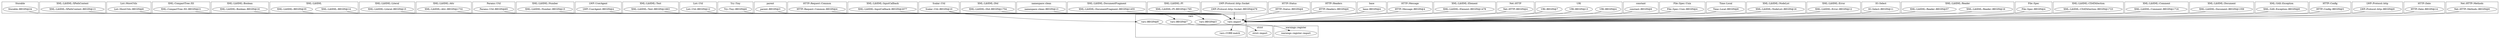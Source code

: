 digraph {
graph [overlap=false]
subgraph cluster_Storable {
	label="Storable";
	"Storable::BEGIN@24";
}
subgraph cluster_XML_LibXML_XPathContext {
	label="XML::LibXML::XPathContext";
	"XML::LibXML::XPathContext::BEGIN@13";
}
subgraph cluster_List_MoreUtils {
	label="List::MoreUtils";
	"List::MoreUtils::BEGIN@8";
}
subgraph cluster_XML_CompactTree_XS {
	label="XML::CompactTree::XS";
	"XML::CompactTree::XS::BEGIN@21";
}
subgraph cluster_vars {
	label="vars";
	"vars::BEGIN@8";
	"vars::BEGIN@3";
	"vars::import";
	"vars::CORE:match";
	"vars::BEGIN@7";
}
subgraph cluster_XML_LibXML_Boolean {
	label="XML::LibXML::Boolean";
	"XML::LibXML::Boolean::BEGIN@16";
}
subgraph cluster_XML_LibXML {
	label="XML::LibXML";
	"XML::LibXML::BEGIN@14";
	"XML::LibXML::BEGIN@35";
}
subgraph cluster_XML_LibXML_Literal {
	label="XML::LibXML::Literal";
	"XML::LibXML::Literal::BEGIN@15";
}
subgraph cluster_XML_LibXML_Attr {
	label="XML::LibXML::Attr";
	"XML::LibXML::Attr::BEGIN@1732";
}
subgraph cluster_Params_Util {
	label="Params::Util";
	"Params::Util::BEGIN@65";
}
subgraph cluster_XML_LibXML_Number {
	label="XML::LibXML::Number";
	"XML::LibXML::Number::BEGIN@15";
}
subgraph cluster_LWP_UserAgent {
	label="LWP::UserAgent";
	"LWP::UserAgent::BEGIN@4";
}
subgraph cluster_XML_LibXML_Text {
	label="XML::LibXML::Text";
	"XML::LibXML::Text::BEGIN@1663";
}
subgraph cluster_List_Util {
	label="List::Util";
	"List::Util::BEGIN@12";
}
subgraph cluster_Try_Tiny {
	label="Try::Tiny";
	"Try::Tiny::BEGIN@6";
}
subgraph cluster_parent {
	label="parent";
	"parent::BEGIN@3";
}
subgraph cluster_HTTP_Request_Common {
	label="HTTP::Request::Common";
	"HTTP::Request::Common::BEGIN@4";
}
subgraph cluster_XML_LibXML_InputCallback {
	label="XML::LibXML::InputCallback";
	"XML::LibXML::InputCallback::BEGIN@2077";
}
subgraph cluster_Scalar_Util {
	label="Scalar::Util";
	"Scalar::Util::BEGIN@10";
}
subgraph cluster_XML_LibXML_Dtd {
	label="XML::LibXML::Dtd";
	"XML::LibXML::Dtd::BEGIN@1754";
}
subgraph cluster_namespace_clean {
	label="namespace::clean";
	"namespace::clean::BEGIN@13";
}
subgraph cluster_XML_LibXML_DocumentFragment {
	label="XML::LibXML::DocumentFragment";
	"XML::LibXML::DocumentFragment::BEGIN@1455";
}
subgraph cluster_warnings_register {
	label="warnings::register";
	"warnings::register::import";
}
subgraph cluster_XML_LibXML_PI {
	label="XML::LibXML::PI";
	"XML::LibXML::PI::BEGIN@1765";
}
subgraph cluster_LWP_Protocol_http_Socket {
	label="LWP::Protocol::http::Socket";
	"LWP::Protocol::http::Socket::BEGIN@479";
}
subgraph cluster_HTTP_Status {
	label="HTTP::Status";
	"HTTP::Status::BEGIN@6";
}
subgraph cluster_HTTP_Headers {
	label="HTTP::Headers";
	"HTTP::Headers::BEGIN@6";
}
subgraph cluster_base {
	label="base";
	"base::BEGIN@4";
}
subgraph cluster_HTTP_Message {
	label="HTTP::Message";
	"HTTP::Message::BEGIN@4";
}
subgraph cluster_strict {
	label="strict";
	"strict::import";
}
subgraph cluster_XML_LibXML_Element {
	label="XML::LibXML::Element";
	"XML::LibXML::Element::BEGIN@1478";
}
subgraph cluster_Net_HTTP {
	label="Net::HTTP";
	"Net::HTTP::BEGIN@4";
}
subgraph cluster_URI {
	label="URI";
	"URI::BEGIN@13";
	"URI::BEGIN@7";
	"URI::BEGIN@4";
}
subgraph cluster_constant {
	label="constant";
	"constant::BEGIN@6";
}
subgraph cluster_File_Spec_Unix {
	label="File::Spec::Unix";
	"File::Spec::Unix::BEGIN@4";
}
subgraph cluster_Time_Local {
	label="Time::Local";
	"Time::Local::BEGIN@8";
}
subgraph cluster_XML_LibXML_NodeList {
	label="XML::LibXML::NodeList";
	"XML::LibXML::NodeList::BEGIN@16";
}
subgraph cluster_XML_LibXML_Error {
	label="XML::LibXML::Error";
	"XML::LibXML::Error::BEGIN@12";
}
subgraph cluster_IO_Select {
	label="IO::Select";
	"IO::Select::BEGIN@11";
}
subgraph cluster_XML_LibXML_Reader {
	label="XML::LibXML::Reader";
	"XML::LibXML::Reader::BEGIN@16";
	"XML::LibXML::Reader::BEGIN@57";
}
subgraph cluster_File_Spec {
	label="File::Spec";
	"File::Spec::BEGIN@4";
}
subgraph cluster_XML_LibXML_CDATASection {
	label="XML::LibXML::CDATASection";
	"XML::LibXML::CDATASection::BEGIN@1723";
}
subgraph cluster_XML_LibXML_Comment {
	label="XML::LibXML::Comment";
	"XML::LibXML::Comment::BEGIN@1716";
}
subgraph cluster_XML_LibXML_Document {
	label="XML::LibXML::Document";
	"XML::LibXML::Document::BEGIN@1359";
}
subgraph cluster_XML_SAX_Exception {
	label="XML::SAX::Exception";
	"XML::SAX::Exception::BEGIN@8";
}
subgraph cluster_HTTP_Config {
	label="HTTP::Config";
	"HTTP::Config::BEGIN@5";
}
subgraph cluster_LWP_Protocol_http {
	label="LWP::Protocol::http";
	"LWP::Protocol::http::BEGIN@9";
}
subgraph cluster_HTTP_Date {
	label="HTTP::Date";
	"HTTP::Date::BEGIN@14";
}
subgraph cluster_Net_HTTP_Methods {
	label="Net::HTTP::Methods";
	"Net::HTTP::Methods::BEGIN@6";
}
"Scalar::Util::BEGIN@10" -> "vars::BEGIN@3";
"vars::BEGIN@7" -> "warnings::register::import";
"XML::LibXML::Error::BEGIN@12" -> "vars::import";
"XML::LibXML::Reader::BEGIN@16" -> "vars::import";
"List::MoreUtils::BEGIN@8" -> "vars::import";
"XML::LibXML::Text::BEGIN@1663" -> "vars::import";
"XML::LibXML::DocumentFragment::BEGIN@1455" -> "vars::import";
"namespace::clean::BEGIN@13" -> "vars::import";
"XML::LibXML::Number::BEGIN@15" -> "vars::import";
"XML::CompactTree::XS::BEGIN@21" -> "vars::import";
"HTTP::Date::BEGIN@14" -> "vars::import";
"URI::BEGIN@4" -> "vars::import";
"Net::HTTP::Methods::BEGIN@6" -> "vars::import";
"Storable::BEGIN@24" -> "vars::import";
"XML::LibXML::Comment::BEGIN@1716" -> "vars::import";
"HTTP::Message::BEGIN@4" -> "vars::import";
"XML::LibXML::PI::BEGIN@1765" -> "vars::import";
"base::BEGIN@4" -> "vars::import";
"HTTP::Config::BEGIN@5" -> "vars::import";
"XML::LibXML::Attr::BEGIN@1732" -> "vars::import";
"List::Util::BEGIN@12" -> "vars::import";
"IO::Select::BEGIN@11" -> "vars::import";
"LWP::UserAgent::BEGIN@4" -> "vars::import";
"constant::BEGIN@6" -> "vars::import";
"HTTP::Status::BEGIN@6" -> "vars::import";
"Time::Local::BEGIN@8" -> "vars::import";
"Try::Tiny::BEGIN@6" -> "vars::import";
"XML::LibXML::NodeList::BEGIN@16" -> "vars::import";
"XML::LibXML::Boolean::BEGIN@16" -> "vars::import";
"Net::HTTP::BEGIN@4" -> "vars::import";
"Params::Util::BEGIN@65" -> "vars::import";
"URI::BEGIN@7" -> "vars::import";
"XML::LibXML::BEGIN@35" -> "vars::import";
"XML::LibXML::Dtd::BEGIN@1754" -> "vars::import";
"XML::LibXML::BEGIN@14" -> "vars::import";
"URI::BEGIN@13" -> "vars::import";
"XML::SAX::Exception::BEGIN@8" -> "vars::import";
"XML::LibXML::Reader::BEGIN@57" -> "vars::import";
"XML::LibXML::XPathContext::BEGIN@13" -> "vars::import";
"parent::BEGIN@3" -> "vars::import";
"Scalar::Util::BEGIN@10" -> "vars::import";
"XML::LibXML::InputCallback::BEGIN@2077" -> "vars::import";
"XML::LibXML::Document::BEGIN@1359" -> "vars::import";
"LWP::Protocol::http::Socket::BEGIN@479" -> "vars::import";
"HTTP::Headers::BEGIN@6" -> "vars::import";
"XML::LibXML::CDATASection::BEGIN@1723" -> "vars::import";
"XML::LibXML::Literal::BEGIN@15" -> "vars::import";
"HTTP::Request::Common::BEGIN@4" -> "vars::import";
"LWP::Protocol::http::BEGIN@9" -> "vars::import";
"File::Spec::BEGIN@4" -> "vars::import";
"XML::LibXML::Element::BEGIN@1478" -> "vars::import";
"File::Spec::Unix::BEGIN@4" -> "vars::import";
"vars::BEGIN@8" -> "strict::import";
"Scalar::Util::BEGIN@10" -> "vars::BEGIN@7";
"Scalar::Util::BEGIN@10" -> "vars::BEGIN@8";
"vars::import" -> "vars::CORE:match";
}

